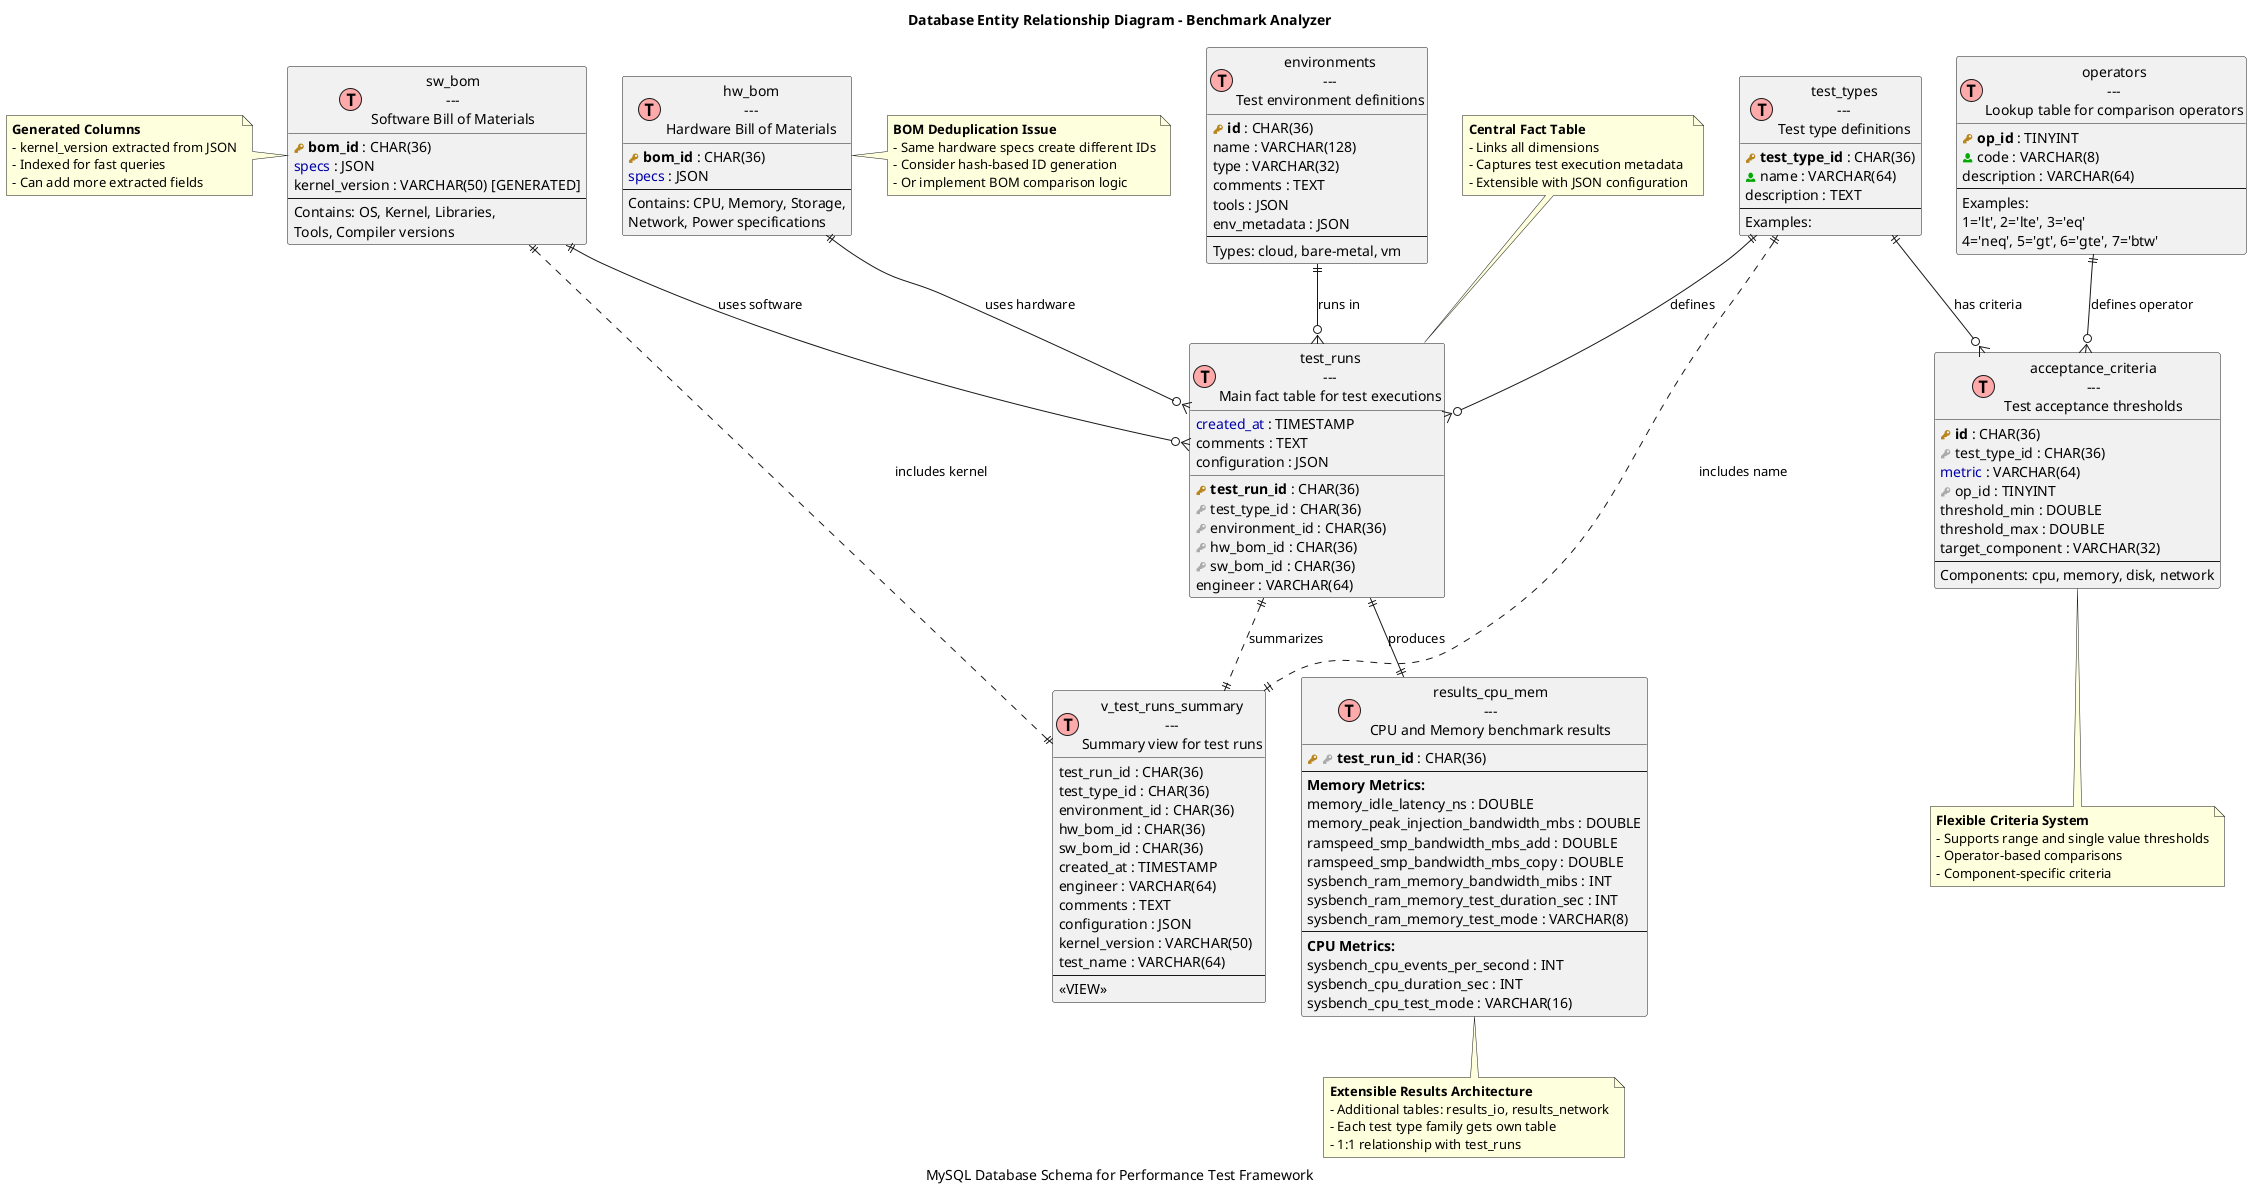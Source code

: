 @startuml der
!define TABLE(name,desc) class name as "desc" << (T,#FFAAAA) >>
!define PK(x) <b><color:#b8861b><&key></color> x</b>
!define FK(x) <color:#aaaaaa><&key></color> x
!define UNIQUE(x) <color:#00AA00><&person></color> x
!define NOT_NULL(x) <color:#0000AA>x</color>

title Database Entity Relationship Diagram - Benchmark Analyzer
caption MySQL Database Schema for Performance Test Framework

' === LOOKUP TABLES ===
TABLE(operators, "operators\n---\nLookup table for comparison operators") {
  PK(op_id) : TINYINT
  UNIQUE(code) : VARCHAR(8)
  description : VARCHAR(64)
  --
  Examples:
  1='lt', 2='lte', 3='eq'
  4='neq', 5='gt', 6='gte', 7='btw'
}

TABLE(test_types, "test_types\n---\nTest type definitions") {
  PK(test_type_id) : CHAR(36)
  UNIQUE(name) : VARCHAR(64)
  description : TEXT
  --
  Examples:
  'cpu_latency', 'memory_bandwidth'
}

' === DIMENSION TABLES ===
TABLE(environments, "environments\n---\nTest environment definitions") {
  PK(id) : CHAR(36)
  name : VARCHAR(128)
  type : VARCHAR(32)
  comments : TEXT
  tools : JSON
  env_metadata : JSON
  --
  Types: cloud, bare-metal, vm
}

TABLE(hw_bom, "hw_bom\n---\nHardware Bill of Materials") {
  PK(bom_id) : CHAR(36)
  NOT_NULL(specs) : JSON
  --
  Contains: CPU, Memory, Storage,
  Network, Power specifications
}

TABLE(sw_bom, "sw_bom\n---\nSoftware Bill of Materials") {
  PK(bom_id) : CHAR(36)
  NOT_NULL(specs) : JSON
  kernel_version : VARCHAR(50) [GENERATED]
  --
  Contains: OS, Kernel, Libraries,
  Tools, Compiler versions
}

' === FACT TABLE ===
TABLE(test_runs, "test_runs\n---\nMain fact table for test executions") {
  PK(test_run_id) : CHAR(36)
  FK(test_type_id) : CHAR(36)
  FK(environment_id) : CHAR(36)
  FK(hw_bom_id) : CHAR(36)
  FK(sw_bom_id) : CHAR(36)
  NOT_NULL(created_at) : TIMESTAMP
  engineer : VARCHAR(64)
  comments : TEXT
  configuration : JSON
}

' === RESULTS TABLES ===
TABLE(results_cpu_mem, "results_cpu_mem\n---\nCPU and Memory benchmark results") {
  PK(FK(test_run_id)) : CHAR(36)
  --
  **Memory Metrics:**
  memory_idle_latency_ns : DOUBLE
  memory_peak_injection_bandwidth_mbs : DOUBLE
  ramspeed_smp_bandwidth_mbs_add : DOUBLE
  ramspeed_smp_bandwidth_mbs_copy : DOUBLE
  sysbench_ram_memory_bandwidth_mibs : INT
  sysbench_ram_memory_test_duration_sec : INT
  sysbench_ram_memory_test_mode : VARCHAR(8)
  --
  **CPU Metrics:**
  sysbench_cpu_events_per_second : INT
  sysbench_cpu_duration_sec : INT
  sysbench_cpu_test_mode : VARCHAR(16)
}

' === ACCEPTANCE CRITERIA TABLE ===
TABLE(acceptance_criteria, "acceptance_criteria\n---\nTest acceptance thresholds") {
  PK(id) : CHAR(36)
  FK(test_type_id) : CHAR(36)
  NOT_NULL(metric) : VARCHAR(64)
  FK(op_id) : TINYINT
  threshold_min : DOUBLE
  threshold_max : DOUBLE
  target_component : VARCHAR(32)
  --
  Components: cpu, memory, disk, network
}

' === VIEW ===
TABLE(v_test_runs_summary, "v_test_runs_summary\n---\nSummary view for test runs") {
  test_run_id : CHAR(36)
  test_type_id : CHAR(36)
  environment_id : CHAR(36)
  hw_bom_id : CHAR(36)
  sw_bom_id : CHAR(36)
  created_at : TIMESTAMP
  engineer : VARCHAR(64)
  comments : TEXT
  configuration : JSON
  kernel_version : VARCHAR(50)
  test_name : VARCHAR(64)
  --
  <<VIEW>>
}

' === RELATIONSHIPS ===

' Test Types to Test Runs (1:N)
test_types ||--o{ test_runs : "defines"

' Environments to Test Runs (1:N)
environments ||--o{ test_runs : "runs in"

' Hardware BOM to Test Runs (1:N)
hw_bom ||--o{ test_runs : "uses hardware"

' Software BOM to Test Runs (1:N)
sw_bom ||--o{ test_runs : "uses software"

' Test Runs to Results (1:1)
test_runs ||--|| results_cpu_mem : "produces"

' Test Types to Acceptance Criteria (1:N)
test_types ||--o{ acceptance_criteria : "has criteria"

' Operators to Acceptance Criteria (1:N)
operators ||--o{ acceptance_criteria : "defines operator"

' View relationships (dashed lines for views)
test_runs ||..|| v_test_runs_summary : "summarizes"
sw_bom ||..|| v_test_runs_summary : "includes kernel"
test_types ||..|| v_test_runs_summary : "includes name"

' === NOTES ===
note top of test_runs
  **Central Fact Table**
  - Links all dimensions
  - Captures test execution metadata
  - Extensible with JSON configuration
end note

note bottom of results_cpu_mem
  **Extensible Results Architecture**
  - Additional tables: results_io, results_network
  - Each test type family gets own table
  - 1:1 relationship with test_runs
end note

note right of hw_bom
  **BOM Deduplication Issue**
  - Same hardware specs create different IDs
  - Consider hash-based ID generation
  - Or implement BOM comparison logic
end note

note left of sw_bom
  **Generated Columns**
  - kernel_version extracted from JSON
  - Indexed for fast queries
  - Can add more extracted fields
end note

note bottom of acceptance_criteria
  **Flexible Criteria System**
  - Supports range and single value thresholds
  - Operator-based comparisons
  - Component-specific criteria
end note

@enduml
